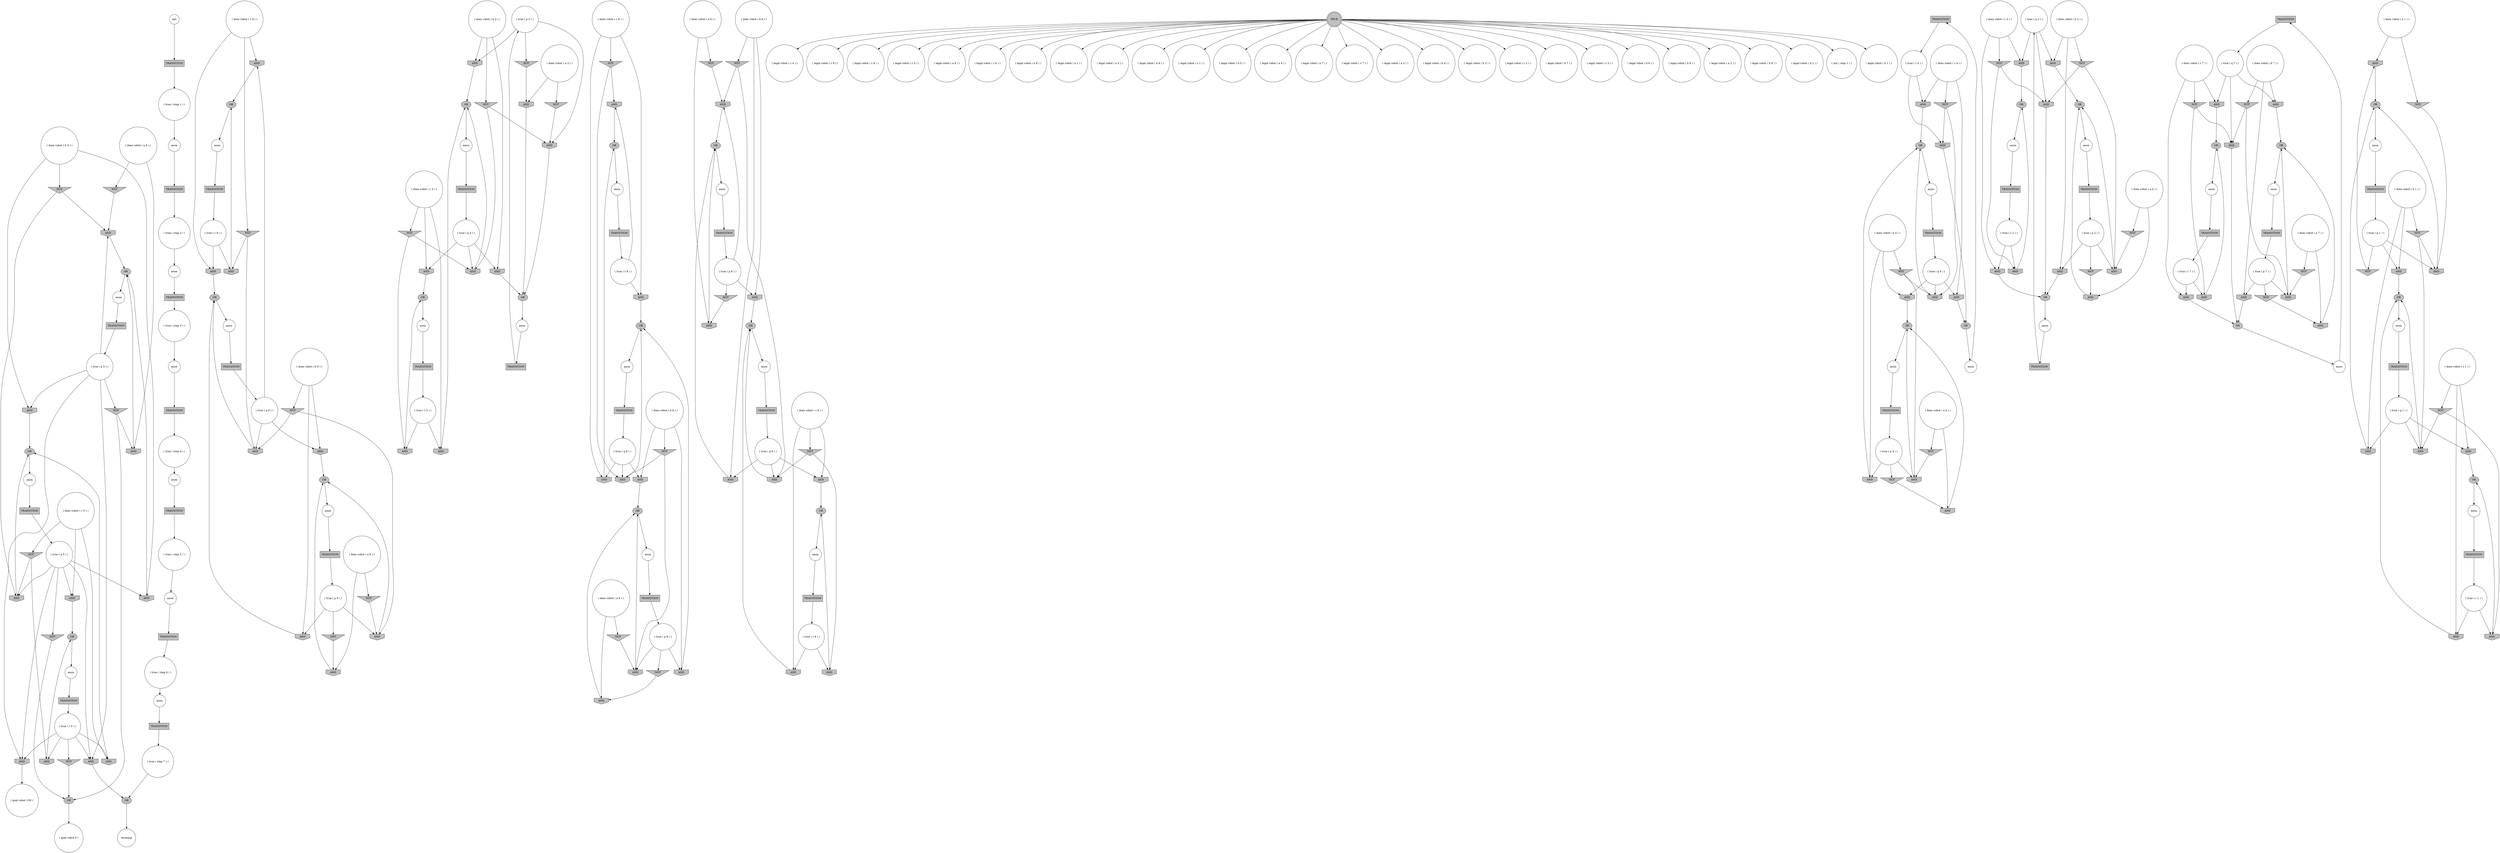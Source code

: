 digraph propNet
{
	"@2c8210fc"[shape=circle, style= filled, fillcolor=white, label="( does robot ( a 5 ) )"]; "@2c8210fc"->"@1ec3362f"; "@2c8210fc"->"@14b5d05b"; 
	"@19aa5882"[shape=circle, style= filled, fillcolor=white, label="( does robot ( c 9 ) )"]; "@19aa5882"->"@7746df77"; "@19aa5882"->"@7e98cbf7"; "@19aa5882"->"@e2942da"; 
	"@3e3a5a9c"[shape=circle, style= filled, fillcolor=white, label="( true ( p 3 ) )"]; "@3e3a5a9c"->"@62cc9d70"; "@3e3a5a9c"->"@16381a53"; "@3e3a5a9c"->"@7c514f7f"; 
	"@5dd6c336"[shape=invtriangle, style= filled, fillcolor=grey, label="NOT"]; "@5dd6c336"->"@3fd83cf4"; "@5dd6c336"->"@3eaa3e5b"; 
	"@590eb535"[shape=circle, style= filled, fillcolor=white, label="( does robot ( a 6 ) )"]; "@590eb535"->"@6ea85b4"; "@590eb535"->"@5082277"; 
	"@36e3fd79"[shape=circle, style= filled, fillcolor=white, label="( true ( r 9 ) )"]; "@36e3fd79"->"@e2942da"; "@36e3fd79"->"@5a0eddac"; 
	"@4f09dcbb"[shape=circle, style= filled, fillcolor=white, label="( legal robot ( c 4 ) )"]; 
	"@1efd9b97"[shape=circle, style= filled, fillcolor=white, label="init"]; "@1efd9b97"->"@1bf1e666"; 
	"@7bab2c3"[shape=invhouse, style= filled, fillcolor=grey, label="AND"]; "@7bab2c3"->"@67214626"; 
	"@659e733e"[shape=invhouse, style= filled, fillcolor=grey, label="AND"]; "@659e733e"->"@318c69a9"; 
	"@6ea85b4"[shape=invtriangle, style= filled, fillcolor=grey, label="NOT"]; "@6ea85b4"->"@eefeff8"; 
	"@39849daf"[shape=circle, style= filled, fillcolor=white, label="anon"]; "@39849daf"->"@56ce3b62"; 
	"@107aa187"[shape=circle, style= filled, fillcolor=white, label="( legal robot ( c 9 ) )"]; 
	"@6d1e7cc6"[shape=invtriangle, style= filled, fillcolor=grey, label="NOT"]; "@6d1e7cc6"->"@7e92997e"; "@6d1e7cc6"->"@3eaa3e5b"; 
	"@20edbca8"[shape=invtriangle, style= filled, fillcolor=grey, label="NOT"]; "@20edbca8"->"@69a18ee2"; 
	"@7d9ccb73"[shape=box, style= filled, fillcolor=grey, label="TRANSITION"]; "@7d9ccb73"->"@28f549de"; 
	"@67384a6a"[shape=circle, style= filled, fillcolor=white, label="( legal robot ( c 8 ) )"]; 
	"@87b7b11"[shape=invtriangle, style= filled, fillcolor=grey, label="NOT"]; "@87b7b11"->"@62cc9d70"; 
	"@4d7c6bf"[shape=ellipse, style= filled, fillcolor=grey, label="OR"]; "@4d7c6bf"->"@72392814"; 
	"@66869470"[shape=circle, style= filled, fillcolor=white, label="( true ( q 2 ) )"]; "@66869470"->"@3348bd9d"; "@66869470"->"@48fafd42"; "@66869470"->"@4838462a"; 
	"@6302ae84"[shape=circle, style= filled, fillcolor=white, label="( legal robot ( c 5 ) )"]; 
	"@40f12b72"[shape=box, style= filled, fillcolor=grey, label="TRANSITION"]; "@40f12b72"->"@32e62121"; 
	"@698f352"[shape=circle, style= filled, fillcolor=white, label="anon"]; "@698f352"->"@3ab6f7f5"; 
	"@43277a30"[shape=box, style= filled, fillcolor=grey, label="TRANSITION"]; "@43277a30"->"@7087e9bf"; 
	"@7e92997e"[shape=invhouse, style= filled, fillcolor=grey, label="AND"]; "@7e92997e"->"@5eea3cdf"; 
	"@40d1e07c"[shape=circle, style= filled, fillcolor=white, label="( true ( r 5 ) )"]; "@40d1e07c"->"@4f7f1d92"; "@40d1e07c"->"@54be8c3e"; "@40d1e07c"->"@4810f0a0"; "@40d1e07c"->"@7848fbc0"; "@40d1e07c"->"@1f5fa713"; 
	"@347cb44d"[shape=circle, style= filled, fillcolor=white, label="anon"]; "@347cb44d"->"@195b6aad"; 
	"@32487ae0"[shape=invtriangle, style= filled, fillcolor=grey, label="NOT"]; "@32487ae0"->"@eefeff8"; "@32487ae0"->"@4e1d2b8e"; 
	"@6177060f"[shape=invhouse, style= filled, fillcolor=grey, label="AND"]; "@6177060f"->"@5dd183b7"; 
	"@e4eb585"[shape=circle, style= filled, fillcolor=white, label="( true ( r 2 ) )"]; "@e4eb585"->"@73e492d8"; "@e4eb585"->"@65c2fee"; 
	"@1639d811"[shape=circle, style= filled, fillcolor=white, label="( does robot ( a 2 ) )"]; "@1639d811"->"@b65091f"; "@1639d811"->"@786167d"; 
	"@22489c42"[shape=circle, style= filled, fillcolor=white, label="( does robot ( a 1 ) )"]; "@22489c42"->"@76086988"; "@22489c42"->"@447bbfb8"; 
	"@73e492d8"[shape=invhouse, style= filled, fillcolor=grey, label="AND"]; "@73e492d8"->"@caa559d"; 
	"@962e703"[shape=circle, style= filled, fillcolor=white, label="( true ( q 3 ) )"]; "@962e703"->"@308a1f38"; "@962e703"->"@14b87d31"; "@962e703"->"@218c6982"; 
	"@55ad6c98"[shape=invhouse, style= filled, fillcolor=grey, label="AND"]; "@55ad6c98"->"@6cceb6dd"; 
	"@78ecf608"[shape=circle, style= filled, fillcolor=white, label="( legal robot ( a 6 ) )"]; 
	"@45b2b450"[shape=circle, style= filled, fillcolor=white, label="( legal robot ( c 6 ) )"]; 
	"@56cdd54e"[shape=invhouse, style= filled, fillcolor=grey, label="AND"]; "@56cdd54e"->"@4d7c6bf"; 
	"@7446a09b"[shape=box, style= filled, fillcolor=grey, label="TRANSITION"]; "@7446a09b"->"@1a2e34bf"; 
	"@44091520"[shape=box, style= filled, fillcolor=grey, label="TRANSITION"]; "@44091520"->"@2f8fc9ba"; 
	"@41697023"[shape=circle, style= filled, fillcolor=white, label="( legal robot ( a 9 ) )"]; 
	"@132cd8d4"[shape=box, style= filled, fillcolor=grey, label="TRANSITION"]; "@132cd8d4"->"@40d1e07c"; 
	"@72a60191"[shape=circle, style= filled, fillcolor=white, label="( legal robot ( a 1 ) )"]; 
	"@661e937f"[shape=circle, style= filled, fillcolor=white, label="anon"]; "@661e937f"->"@77bdbf9d"; 
	"@140fbbbc"[shape=circle, style= filled, fillcolor=white, label="anon"]; "@140fbbbc"->"@7d9ccb73"; 
	"@5454570a"[shape=circle, style= filled, fillcolor=white, label="( does robot ( b 8 ) )"]; "@5454570a"->"@6f184a4f"; "@5454570a"->"@288e85b5"; "@5454570a"->"@6d1e7cc6"; 
	"@1c4c94e5"[shape=invhouse, style= filled, fillcolor=grey, label="AND"]; "@1c4c94e5"->"@20b00ec2"; 
	"@6360f5bf"[shape=circle, style= filled, fillcolor=white, label="( legal robot ( a 3 ) )"]; 
	"@2d0c94a7"[shape=circle, style= filled, fillcolor=white, label="( true ( q 5 ) )"]; "@2d0c94a7"->"@4f7f1d92"; "@2d0c94a7"->"@335ad36d"; "@2d0c94a7"->"@7848fbc0"; "@2d0c94a7"->"@20edbca8"; "@2d0c94a7"->"@5d0e8647"; "@2d0c94a7"->"@2af4ca49"; 
	"@6487cd5c"[shape=circle, style= filled, fillcolor=white, label="anon"]; "@6487cd5c"->"@44091520"; 
	"@44285d14"[shape=invtriangle, style= filled, fillcolor=grey, label="NOT"]; "@44285d14"->"@62cc9d70"; "@44285d14"->"@218c6982"; 
	"@3d360c93"[shape=circle, style= filled, fillcolor=white, label="( does robot ( b 9 ) )"]; "@3d360c93"->"@2773a64a"; "@3d360c93"->"@2b347d33"; "@3d360c93"->"@6fe30af"; 
	"@d0cc53e"[shape=circle, style= filled, fillcolor=white, label="( legal robot ( a 8 ) )"]; 
	"@540e1666"[shape=invhouse, style= filled, fillcolor=grey, label="AND"]; "@540e1666"->"@6cceb6dd"; 
	"@450f8ee4"[shape=circle, style= filled, fillcolor=white, label="( legal robot ( c 1 ) )"]; 
	"@786167d"[shape=invtriangle, style= filled, fillcolor=grey, label="NOT"]; "@786167d"->"@742e6c66"; 
	"@6212f195"[shape=circle, style= filled, fillcolor=white, label="( true ( step 2 ) )"]; "@6212f195"->"@738d56e"; 
	"@6c91e321"[shape=circle, style= filled, fillcolor=white, label="( does robot ( c 8 ) )"]; "@6c91e321"->"@4e6d670a"; "@6c91e321"->"@5dd6c336"; "@6c91e321"->"@7168afdd"; 
	"@629a99eb"[shape=circle, style= filled, fillcolor=white, label="( does robot ( b 5 ) )"]; "@629a99eb"->"@335ad36d"; "@629a99eb"->"@35ad093c"; "@629a99eb"->"@13ef45e0"; 
	"@335ad36d"[shape=invhouse, style= filled, fillcolor=grey, label="AND"]; "@335ad36d"->"@163fc47c"; 
	"@5170a650"[shape=box, style= filled, fillcolor=grey, label="TRANSITION"]; "@5170a650"->"@6212f195"; 
	"@4e6d670a"[shape=invhouse, style= filled, fillcolor=grey, label="AND"]; "@4e6d670a"->"@448d5a91"; 
	"@48da5bc0"[shape=box, style= filled, fillcolor=grey, label="TRANSITION"]; "@48da5bc0"->"@c07bacb"; 
	"@59d6e3d2"[shape=circle, style= filled, fillcolor=white, label="( legal robot ( b 5 ) )"]; 
	"@58dcdffc"[shape=ellipse, style= filled, fillcolor=grey, label="OR"]; "@58dcdffc"->"@cf546f8"; 
	"@6fe30af"[shape=invhouse, style= filled, fillcolor=grey, label="AND"]; "@6fe30af"->"@5dd183b7"; 
	"@c4ce427"[shape=invtriangle, style= filled, fillcolor=grey, label="NOT"]; "@c4ce427"->"@35fb2ef9"; "@c4ce427"->"@c16c2c0"; 
	"@7c514f7f"[shape=invhouse, style= filled, fillcolor=grey, label="AND"]; "@7c514f7f"->"@7fe5c339"; 
	"@5dd183b7"[shape=ellipse, style= filled, fillcolor=grey, label="OR"]; "@5dd183b7"->"@661e937f"; 
	"@72392814"[shape=circle, style= filled, fillcolor=white, label="anon"]; "@72392814"->"@314585"; 
	"@314585"[shape=box, style= filled, fillcolor=grey, label="TRANSITION"]; "@314585"->"@1e590510"; 
	"@7f162a9c"[shape=invtriangle, style= filled, fillcolor=grey, label="NOT"]; "@7f162a9c"->"@847a8f3"; 
	"@447bbfb8"[shape=invtriangle, style= filled, fillcolor=grey, label="NOT"]; "@447bbfb8"->"@1867ec28"; 
	"@65c2fee"[shape=invhouse, style= filled, fillcolor=grey, label="AND"]; "@65c2fee"->"@48007a17"; 
	"@706ee404"[shape=invhouse, style= filled, fillcolor=grey, label="AND"]; "@706ee404"->"@238e8fe0"; 
	"@21ce9f9d"[shape=invhouse, style= filled, fillcolor=grey, label="AND"]; "@21ce9f9d"->"@6165ab39"; 
	"@3ab6f7f5"[shape=box, style= filled, fillcolor=grey, label="TRANSITION"]; "@3ab6f7f5"->"@6cb49b19"; 
	"@f3f348b"[shape=invtriangle, style= filled, fillcolor=grey, label="NOT"]; "@f3f348b"->"@7e92997e"; 
	"@e31bcc8"[shape=circle, style= filled, fillcolor=white, label="( legal robot ( a 4 ) )"]; 
	"@40944dbd"[shape=circle, style= filled, fillcolor=white, label="anon"]; "@40944dbd"->"@58f41393"; 
	"@55b7bf86"[shape=invhouse, style= filled, fillcolor=grey, label="AND"]; "@55b7bf86"->"@6165ab39"; 
	"@48007a17"[shape=ellipse, style= filled, fillcolor=grey, label="OR"]; "@48007a17"->"@174fa0ef"; 
	"@5c48cd13"[shape=invhouse, style= filled, fillcolor=grey, label="AND"]; "@5c48cd13"->"@453f0a8"; 
	"@77bdbf9d"[shape=box, style= filled, fillcolor=grey, label="TRANSITION"]; "@77bdbf9d"->"@4d2ef4c6"; 
	"@487bd46a"[shape=ellipse, style= filled, fillcolor=grey, label="OR"]; "@487bd46a"->"@39b6a053"; 
	"@1f5fa713"[shape=invhouse, style= filled, fillcolor=grey, label="AND"]; "@1f5fa713"->"@64ad97f5"; 
	"@29f2588"[shape=invhouse, style= filled, fillcolor=grey, label="AND"]; "@29f2588"->"@77f6d2e3"; 
	"@4510dc2"[shape=circle, style= filled, fillcolor=white, label="( true ( r 1 ) )"]; "@4510dc2"->"@3241b635"; "@4510dc2"->"@21ce9f9d"; 
	"@218c6982"[shape=invhouse, style= filled, fillcolor=grey, label="AND"]; "@218c6982"->"@7fe5c339"; 
	"@54c707c1"[shape=box, style= filled, fillcolor=grey, label="TRANSITION"]; "@54c707c1"->"@1ae3e881"; 
	"@24ec42e0"[shape=circle, style= filled, fillcolor=white, label="( true ( p 8 ) )"]; "@24ec42e0"->"@6d7ffbf"; "@24ec42e0"->"@288e85b5"; "@24ec42e0"->"@7e92997e"; 
	"@4d2ef4c6"[shape=circle, style= filled, fillcolor=white, label="( true ( q 9 ) )"]; "@4d2ef4c6"->"@7746df77"; "@4d2ef4c6"->"@6177060f"; "@4d2ef4c6"->"@2b347d33"; 
	"@70b11164"[shape=circle, style= filled, fillcolor=white, label="( legal robot ( a 7 ) )"]; 
	"@76086988"[shape=invhouse, style= filled, fillcolor=grey, label="AND"]; "@76086988"->"@4b33f6dd"; 
	"@847a8f3"[shape=invhouse, style= filled, fillcolor=grey, label="AND"]; "@847a8f3"->"@4d7c6bf"; 
	"@4810f0a0"[shape=invtriangle, style= filled, fillcolor=grey, label="NOT"]; "@4810f0a0"->"@69a18ee2"; 
	"@195b6aad"[shape=box, style= filled, fillcolor=grey, label="TRANSITION"]; "@195b6aad"->"@73395dab"; 
	"@209daa17"[shape=circle, style= filled, fillcolor=white, label="( legal robot ( c 7 ) )"]; 
	"@5e20dcb7"[shape=invtriangle, style= filled, fillcolor=grey, label="NOT"]; "@5e20dcb7"->"@37c3432a"; "@5e20dcb7"->"@c16c2c0"; 
	"@444ef630"[shape=circle, style= filled, fillcolor=white, label="anon"]; "@444ef630"->"@4a6f19d5"; 
	"@6d7ffbf"[shape=invtriangle, style= filled, fillcolor=grey, label="NOT"]; "@6d7ffbf"->"@4ed7581b"; 
	"@65f4cdd2"[shape=invtriangle, style= filled, fillcolor=grey, label="NOT"]; "@65f4cdd2"->"@54be8c3e"; "@65f4cdd2"->"@2af4ca49"; 
	"@10731f3f"[shape=invtriangle, style= filled, fillcolor=grey, label="NOT"]; "@10731f3f"->"@76086988"; 
	"@5dd41318"[shape=circle, style= filled, fillcolor=white, label="( legal robot ( a 5 ) )"]; 
	"@18a4edc4"[shape=circle, style= filled, fillcolor=white, label="( does robot ( a 4 ) )"]; "@18a4edc4"->"@847a8f3"; "@18a4edc4"->"@47098a"; 
	"@654f5021"[shape=box, style= filled, fillcolor=grey, label="TRANSITION"]; "@654f5021"->"@e4eb585"; 
	"@5a388c74"[shape=invhouse, style= filled, fillcolor=grey, label="AND"]; "@5a388c74"->"@20b00ec2"; 
	"@41d47f59"[shape=circle, style= filled, fillcolor=white, label="( does robot ( c 5 ) )"]; "@41d47f59"->"@65f4cdd2"; "@41d47f59"->"@1f5fa713"; "@41d47f59"->"@5d0e8647"; 
	"@74d8c3ee"[shape=box, style= filled, fillcolor=grey, label="TRANSITION"]; "@74d8c3ee"->"@4510dc2"; 
	"@64428527"[shape=circle, style= filled, fillcolor=white, label="anon"]; "@64428527"->"@304a0ac5"; 
	"@1e590510"[shape=circle, style= filled, fillcolor=white, label="( true ( p 4 ) )"]; "@1e590510"->"@7f162a9c"; "@1e590510"->"@37c3432a"; "@1e590510"->"@29f2588"; 
	"@32e62121"[shape=circle, style= filled, fillcolor=white, label="( true ( q 7 ) )"]; "@32e62121"->"@49e4585"; "@32e62121"->"@706ee404"; "@32e62121"->"@1a6cffbb"; 
	"@6adff0ea"[shape=invhouse, style= filled, fillcolor=grey, label="AND"]; "@6adff0ea"->"@453f0a8"; 
	"@1bd97d0d"[shape=circle, style= filled, fillcolor=white, label="( does robot ( a 8 ) )"]; "@1bd97d0d"->"@4ed7581b"; "@1bd97d0d"->"@f3f348b"; 
	"@71fc3828"[shape=invtriangle, style= filled, fillcolor=grey, label="NOT"]; "@71fc3828"->"@65cb048e"; 
	"@3b500efd"[shape=invtriangle, style= filled, fillcolor=grey, label="NOT"]; "@3b500efd"->"@5082277"; 
	"@4838462a"[shape=invhouse, style= filled, fillcolor=grey, label="AND"]; "@4838462a"->"@48007a17"; 
	"@6dabcd9b"[shape=circle, style= filled, fillcolor=white, label="( goal robot 0 )"]; 
	"@155b6116"[shape=invhouse, style= filled, fillcolor=grey, label="AND"]; "@155b6116"->"@14ee3dee"; 
	"@4b7d03c5"[shape=circle, style= filled, fillcolor=white, label="( true ( step 3 ) )"]; "@4b7d03c5"->"@144f3ba2"; 
	"@6080669d"[shape=circle, style= filled, fillcolor=white, label="anon"]; "@6080669d"->"@132cd8d4"; 
	"@29eb0cd0"[shape=invhouse, style= filled, fillcolor=grey, label="AND"]; "@29eb0cd0"->"@6165ab39"; 
	"@388aaff4"[shape=invtriangle, style= filled, fillcolor=grey, label="NOT"]; "@388aaff4"->"@1925d92c"; 
	"@3cbe7667"[shape=circle, style= filled, fillcolor=white, label="( does robot ( c 2 ) )"]; "@3cbe7667"->"@7c4f8358"; "@3cbe7667"->"@48fafd42"; "@3cbe7667"->"@65c2fee"; 
	"@1925d92c"[shape=invhouse, style= filled, fillcolor=grey, label="AND"]; "@1925d92c"->"@487bd46a"; 
	"@7168afdd"[shape=invhouse, style= filled, fillcolor=grey, label="AND"]; "@7168afdd"->"@560508be"; 
	"@70bb6255"[shape=box, style= filled, fillcolor=grey, label="TRANSITION"]; "@70bb6255"->"@3e3a5a9c"; 
	"@14b5d05b"[shape=invhouse, style= filled, fillcolor=grey, label="AND"]; "@14b5d05b"->"@163fc47c"; 
	"@2f8fc9ba"[shape=circle, style= filled, fillcolor=white, label="( true ( r 7 ) )"]; "@2f8fc9ba"->"@5c48cd13"; "@2f8fc9ba"->"@3341b736"; 
	"@7c4f8358"[shape=invtriangle, style= filled, fillcolor=grey, label="NOT"]; "@7c4f8358"->"@73e492d8"; "@7c4f8358"->"@4838462a"; 
	"@4aa193fe"[shape=circle, style= filled, fillcolor=white, label="anon"]; "@4aa193fe"->"@70bb6255"; 
	"@4d092447"[shape=box, style= filled, fillcolor=grey, label="TRANSITION"]; "@4d092447"->"@2206179e"; 
	"@7c40627c"[shape=circle, style= filled, fillcolor=white, label="( legal robot ( b 4 ) )"]; 
	"@cf546f8"[shape=circle, style= filled, fillcolor=white, label="anon"]; "@cf546f8"->"@74d8c3ee"; 
	"@2206179e"[shape=circle, style= filled, fillcolor=white, label="( true ( step 4 ) )"]; "@2206179e"->"@444ef630"; 
	"@256f8834"[shape=circle, style= filled, fillcolor=white, label="( does robot ( b 7 ) )"]; "@256f8834"->"@6adff0ea"; "@256f8834"->"@3d57211f"; "@256f8834"->"@1a6cffbb"; 
	"@14b87d31"[shape=invhouse, style= filled, fillcolor=grey, label="AND"]; "@14b87d31"->"@67673a2"; 
	"@6964130"[shape=circle, style= filled, fillcolor=white, label="( true ( q 1 ) )"]; "@6964130"->"@29eb0cd0"; "@6964130"->"@622f996f"; "@6964130"->"@c58f769"; 
	"@5d0e8647"[shape=invhouse, style= filled, fillcolor=grey, label="AND"]; "@5d0e8647"->"@fbb8694"; 
	"@77479ef9"[shape=circle, style= filled, fillcolor=white, label="anon"]; "@77479ef9"->"@1e34f445"; 
	"@2a47b35d"[shape=box, style= filled, fillcolor=grey, label="TRANSITION"]; "@2a47b35d"->"@465da37c"; 
	"@fbb8694"[shape=ellipse, style= filled, fillcolor=grey, label="OR"]; "@fbb8694"->"@6080669d"; 
	"@49e4585"[shape=invhouse, style= filled, fillcolor=grey, label="AND"]; "@49e4585"->"@453f0a8"; 
	"@66c54654"[shape=invtriangle, style= filled, fillcolor=grey, label="NOT"]; "@66c54654"->"@155b6116"; "@66c54654"->"@218c6982"; 
	"@2a4bd173"[shape=circle, style= filled, fillcolor=white, label="( true ( q 4 ) )"]; "@2a4bd173"->"@56cdd54e"; "@2a4bd173"->"@c16c2c0"; "@2a4bd173"->"@1a21b97e"; 
	"@4ab4faeb"[shape=circle, style= filled, fillcolor=white, label="( true ( step 7 ) )"]; "@4ab4faeb"->"@5dedb45"; 
	"@7fefa490"[shape=invtriangle, style= filled, fillcolor=grey, label="NOT"]; "@7fefa490"->"@4e1d2b8e"; "@7fefa490"->"@5a388c74"; 
	"@127f2261"[shape=circle, style= filled, fillcolor=white, label="( true ( p 1 ) )"]; "@127f2261"->"@1867ec28"; "@127f2261"->"@10731f3f"; "@127f2261"->"@55b7bf86"; 
	"@2aaf914c"[shape=circle, style= filled, fillcolor=white, label="( true ( step 1 ) )"]; "@2aaf914c"->"@2f6a23cf"; 
	"@7860e390"[shape=invtriangle, style= filled, fillcolor=grey, label="NOT"]; "@7860e390"->"@29eb0cd0"; "@7860e390"->"@1867ec28"; 
	"@67214626"[shape=ellipse, style= filled, fillcolor=grey, label="OR"]; "@67214626"->"@39849daf"; 
	"@144f3ba2"[shape=circle, style= filled, fillcolor=white, label="anon"]; "@144f3ba2"->"@4d092447"; 
	"@238e8fe0"[shape=ellipse, style= filled, fillcolor=grey, label="OR"]; "@238e8fe0"->"@6487cd5c"; 
	"@77f6d2e3"[shape=ellipse, style= filled, fillcolor=grey, label="OR"]; "@77f6d2e3"->"@6d8f729c"; 
	"@742e6c66"[shape=invhouse, style= filled, fillcolor=grey, label="AND"]; "@742e6c66"->"@2eb80f1c"; 
	"@622f996f"[shape=invhouse, style= filled, fillcolor=grey, label="AND"]; "@622f996f"->"@58dcdffc"; 
	"@2206270b"[shape=circle, style= filled, fillcolor=white, label="anon"]; "@2206270b"->"@2a47b35d"; 
	"@77c30993"[shape=circle, style= filled, fillcolor=white, label="anon"]; "@77c30993"->"@40b890dc"; 
	"@3341b736"[shape=invhouse, style= filled, fillcolor=grey, label="AND"]; "@3341b736"->"@238e8fe0"; 
	"@35ad093c"[shape=invhouse, style= filled, fillcolor=grey, label="AND"]; "@35ad093c"->"@64ad97f5"; 
	"@5a01f91"[shape=circle, style= filled, fillcolor=white, label="( does robot ( a 9 ) )"]; "@5a01f91"->"@659e733e"; "@5a01f91"->"@71fc3828"; 
	"@2af4ca49"[shape=invhouse, style= filled, fillcolor=grey, label="AND"]; "@2af4ca49"->"@64ad97f5"; 
	"@6d8f729c"[shape=circle, style= filled, fillcolor=white, label="anon"]; "@6d8f729c"->"@4950b45a"; 
	"@45570f5c"[shape=box, style= filled, fillcolor=grey, label="TRANSITION"]; "@45570f5c"->"@2d0c94a7"; 
	"@c07bacb"[shape=circle, style= filled, fillcolor=white, label="( true ( p 2 ) )"]; "@c07bacb"->"@1eb7d25"; "@c07bacb"->"@396ab2e8"; "@c07bacb"->"@742e6c66"; 
	"@22cb1edc"[shape=box, style= filled, fillcolor=grey, label="TRANSITION"]; "@22cb1edc"->"@36e3fd79"; 
	"@6701fa9e"[shape=circle, style= filled, fillcolor=white, label="( legal robot ( b 3 ) )"]; 
	"@3fd83cf4"[shape=invhouse, style= filled, fillcolor=grey, label="AND"]; "@3fd83cf4"->"@560508be"; 
	"@20fc40ae"[shape=circle, style= filled, fillcolor=white, label="( does robot ( c 1 ) )"]; "@20fc40ae"->"@622f996f"; "@20fc40ae"->"@10fa706d"; "@20fc40ae"->"@21ce9f9d"; 
	"@3d57211f"[shape=invtriangle, style= filled, fillcolor=grey, label="NOT"]; "@3d57211f"->"@49e4585"; "@3d57211f"->"@40e1f305"; 
	"@457414c8"[shape=circle, style= filled, fillcolor=white, label="anon"]; "@457414c8"->"@2690ed81"; 
	"@5d169fb2"[shape=circle, style= filled, fillcolor=white, label="( true ( q 6 ) )"]; "@5d169fb2"->"@7bab2c3"; "@5d169fb2"->"@1c4c94e5"; "@5d169fb2"->"@4e1d2b8e"; 
	"@6e3e28"[shape=circle, style= filled, fillcolor=white, label="( legal robot ( c 2 ) )"]; 
	"@54be8c3e"[shape=invhouse, style= filled, fillcolor=grey, label="AND"]; "@54be8c3e"->"@fbb8694"; 
	"@caa559d"[shape=ellipse, style= filled, fillcolor=grey, label="OR"]; "@caa559d"->"@2dabcea"; 
	"@288e85b5"[shape=invhouse, style= filled, fillcolor=grey, label="AND"]; "@288e85b5"->"@448d5a91"; 
	"@3f7aa2a8"[shape=circle, style= filled, fillcolor=white, label="( does robot ( c 4 ) )"]; "@3f7aa2a8"->"@7c0cbf92"; "@3f7aa2a8"->"@1a21b97e"; "@3f7aa2a8"->"@c4ce427"; 
	"@65cb048e"[shape=invhouse, style= filled, fillcolor=grey, label="AND"]; "@65cb048e"->"@318c69a9"; 
	"@3241b635"[shape=invhouse, style= filled, fillcolor=grey, label="AND"]; "@3241b635"->"@58dcdffc"; 
	"@47098a"[shape=invtriangle, style= filled, fillcolor=grey, label="NOT"]; "@47098a"->"@37c3432a"; 
	"@68e0ada6"[shape=circle, style= filled, fillcolor=white, label="( true ( p 6 ) )"]; "@68e0ada6"->"@eefeff8"; "@68e0ada6"->"@3b500efd"; "@68e0ada6"->"@540e1666"; 
	"@3d484a8a"[shape=invhouse, style= filled, fillcolor=grey, label="AND"]; "@3d484a8a"->"@67673a2"; 
	"@448d5a91"[shape=ellipse, style= filled, fillcolor=grey, label="OR"]; "@448d5a91"->"@1c3508c0"; 
	"@5eea3cdf"[shape=ellipse, style= filled, fillcolor=grey, label="OR"]; "@5eea3cdf"->"@64428527"; 
	"@2b071e12"[shape=circle, style= filled, fillcolor=white, label="( legal robot ( b 7 ) )"]; 
	"@7fe5c339"[shape=ellipse, style= filled, fillcolor=grey, label="OR"]; "@7fe5c339"->"@457414c8"; 
	"@40d38976"[shape=circle, style= filled, fillcolor=white, label="anon"]; "@40d38976"->"@45570f5c"; 
	"@604745cf"[shape=circle, style= filled, fillcolor=white, label="( legal robot ( c 3 ) )"]; 
	"@4a6f19d5"[shape=box, style= filled, fillcolor=grey, label="TRANSITION"]; "@4a6f19d5"->"@37fcd402"; 
	"@dd0feea"[shape=ellipse, style= filled, fillcolor=grey, label="OR"]; "@dd0feea"->"@140fbbbc"; 
	"@2f6a23cf"[shape=circle, style= filled, fillcolor=white, label="anon"]; "@2f6a23cf"->"@5170a650"; 
	"@73395dab"[shape=circle, style= filled, fillcolor=white, label="( true ( p 5 ) )"]; "@73395dab"->"@4f7f1d92"; "@73395dab"->"@221a5770"; "@73395dab"->"@5a9b774e"; "@73395dab"->"@7848fbc0"; "@73395dab"->"@35ad093c"; 
	"@221a5770"[shape=invhouse, style= filled, fillcolor=grey, label="AND"]; "@221a5770"->"@163fc47c"; 
	"@5a9b774e"[shape=invtriangle, style= filled, fillcolor=grey, label="NOT"]; "@5a9b774e"->"@69a18ee2"; "@5a9b774e"->"@14b5d05b"; 
	"@6a0d9205"[shape=circle, style= filled, fillcolor=white, label="terminal"]; 
	"@2dabcea"[shape=circle, style= filled, fillcolor=white, label="anon"]; "@2dabcea"->"@654f5021"; 
	"@39b6a053"[shape=circle, style= filled, fillcolor=white, label="anon"]; "@39b6a053"->"@425113f0"; 
	"@c16c2c0"[shape=invhouse, style= filled, fillcolor=grey, label="AND"]; "@c16c2c0"->"@77f6d2e3"; 
	"@1a21b97e"[shape=invhouse, style= filled, fillcolor=grey, label="AND"]; "@1a21b97e"->"@dd0feea"; 
	"@6cb49b19"[shape=circle, style= filled, fillcolor=white, label="( true ( r 6 ) )"]; "@6cb49b19"->"@55ad6c98"; "@6cb49b19"->"@5a388c74"; 
	"@69a18ee2"[shape=ellipse, style= filled, fillcolor=grey, label="OR"]; "@69a18ee2"->"@6dabcd9b"; 
	"@1c3508c0"[shape=circle, style= filled, fillcolor=white, label="anon"]; "@1c3508c0"->"@54c707c1"; 
	"@c58f769"[shape=invhouse, style= filled, fillcolor=grey, label="AND"]; "@c58f769"->"@4b33f6dd"; 
	"@35f6ef01"[shape=circle, style= filled, fillcolor=white, label="( does robot ( c 3 ) )"]; "@35f6ef01"->"@308a1f38"; "@35f6ef01"->"@66c54654"; "@35f6ef01"->"@469e0c2d"; 
	"@2523defe"[shape=circle, style= filled, fillcolor=white, label="anon"]; "@2523defe"->"@152e7cb6"; 
	"@56ce3b62"[shape=box, style= filled, fillcolor=grey, label="TRANSITION"]; "@56ce3b62"->"@68e0ada6"; 
	"@64ad97f5"[shape=ellipse, style= filled, fillcolor=grey, label="OR"]; "@64ad97f5"->"@40d38976"; 
	"@7087e9bf"[shape=circle, style= filled, fillcolor=white, label="( true ( r 8 ) )"]; "@7087e9bf"->"@4e6d670a"; "@7087e9bf"->"@3fd83cf4"; 
	"@5082277"[shape=invhouse, style= filled, fillcolor=grey, label="AND"]; "@5082277"->"@67214626"; 
	"@3fc66ec7"[shape=doublecircle, style= filled, fillcolor=grey, label="TRUE"]; "@3fc66ec7"->"@78ecf608"; "@3fc66ec7"->"@45b2b450"; "@3fc66ec7"->"@2b071e12"; "@3fc66ec7"->"@442982d8"; "@3fc66ec7"->"@4f09dcbb"; "@3fc66ec7"->"@604745cf"; "@3fc66ec7"->"@14d55de"; "@3fc66ec7"->"@41697023"; "@3fc66ec7"->"@72a60191"; "@3fc66ec7"->"@71412b61"; "@3fc66ec7"->"@70b11164"; "@3fc66ec7"->"@6360f5bf"; "@3fc66ec7"->"@107aa187"; "@3fc66ec7"->"@d0cc53e"; "@3fc66ec7"->"@6d87275d"; "@3fc66ec7"->"@67384a6a"; "@3fc66ec7"->"@209daa17"; "@3fc66ec7"->"@450f8ee4"; "@3fc66ec7"->"@32eccfe7"; "@3fc66ec7"->"@59d6e3d2"; "@3fc66ec7"->"@7c40627c"; "@3fc66ec7"->"@6302ae84"; "@3fc66ec7"->"@6701fa9e"; "@3fc66ec7"->"@5dd41318"; "@3fc66ec7"->"@6e3e28"; "@3fc66ec7"->"@e31bcc8"; "@3fc66ec7"->"@7c92eb86"; "@3fc66ec7"->"@594560cf"; 
	"@37fcd402"[shape=circle, style= filled, fillcolor=white, label="( true ( step 5 ) )"]; "@37fcd402"->"@2206270b"; 
	"@465da37c"[shape=circle, style= filled, fillcolor=white, label="( true ( step 6 ) )"]; "@465da37c"->"@77c30993"; 
	"@35e80f3a"[shape=circle, style= filled, fillcolor=white, label="anon"]; "@35e80f3a"->"@48da5bc0"; 
	"@1eb7d25"[shape=invtriangle, style= filled, fillcolor=grey, label="NOT"]; "@1eb7d25"->"@b65091f"; 
	"@40e1f305"[shape=invhouse, style= filled, fillcolor=grey, label="AND"]; "@40e1f305"->"@487bd46a"; 
	"@b65091f"[shape=invhouse, style= filled, fillcolor=grey, label="AND"]; "@b65091f"->"@2eb80f1c"; 
	"@13ef45e0"[shape=invtriangle, style= filled, fillcolor=grey, label="NOT"]; "@13ef45e0"->"@221a5770"; "@13ef45e0"->"@2af4ca49"; 
	"@7c92eb86"[shape=circle, style= filled, fillcolor=white, label="( init ( step 1 ) )"]; 
	"@469e0c2d"[shape=invhouse, style= filled, fillcolor=grey, label="AND"]; "@469e0c2d"->"@7fe5c339"; 
	"@20773d03"[shape=box, style= filled, fillcolor=grey, label="TRANSITION"]; "@20773d03"->"@4b7d03c5"; 
	"@7e98cbf7"[shape=invtriangle, style= filled, fillcolor=grey, label="NOT"]; "@7e98cbf7"->"@6177060f"; "@7e98cbf7"->"@5a0eddac"; 
	"@7d7082d8"[shape=invtriangle, style= filled, fillcolor=grey, label="NOT"]; "@7d7082d8"->"@659e733e"; 
	"@14ee3dee"[shape=ellipse, style= filled, fillcolor=grey, label="OR"]; "@14ee3dee"->"@2523defe"; 
	"@62cc9d70"[shape=invhouse, style= filled, fillcolor=grey, label="AND"]; "@62cc9d70"->"@67673a2"; 
	"@347b21ea"[shape=circle, style= filled, fillcolor=white, label="( does robot ( c 6 ) )"]; "@347b21ea"->"@55ad6c98"; "@347b21ea"->"@1c4c94e5"; "@347b21ea"->"@7fefa490"; 
	"@2690ed81"[shape=box, style= filled, fillcolor=grey, label="TRANSITION"]; "@2690ed81"->"@962e703"; 
	"@14d55de"[shape=circle, style= filled, fillcolor=white, label="( legal robot ( b 9 ) )"]; 
	"@560508be"[shape=ellipse, style= filled, fillcolor=grey, label="OR"]; "@560508be"->"@64811e10"; 
	"@425113f0"[shape=box, style= filled, fillcolor=grey, label="TRANSITION"]; "@425113f0"->"@1441c977"; 
	"@203c9616"[shape=circle, style= filled, fillcolor=white, label="( goal robot 100 )"]; 
	"@71412b61"[shape=circle, style= filled, fillcolor=white, label="( legal robot ( a 2 ) )"]; 
	"@2773a64a"[shape=invtriangle, style= filled, fillcolor=grey, label="NOT"]; "@2773a64a"->"@6177060f"; "@2773a64a"->"@65cb048e"; 
	"@2b347d33"[shape=invhouse, style= filled, fillcolor=grey, label="AND"]; "@2b347d33"->"@318c69a9"; 
	"@6f184a4f"[shape=invhouse, style= filled, fillcolor=grey, label="AND"]; "@6f184a4f"->"@5eea3cdf"; 
	"@3348bd9d"[shape=invhouse, style= filled, fillcolor=grey, label="AND"]; "@3348bd9d"->"@2eb80f1c"; 
	"@5515c974"[shape=circle, style= filled, fillcolor=white, label="( does robot ( a 3 ) )"]; "@5515c974"->"@87b7b11"; "@5515c974"->"@3d484a8a"; 
	"@40b890dc"[shape=box, style= filled, fillcolor=grey, label="TRANSITION"]; "@40b890dc"->"@4ab4faeb"; 
	"@5dedb45"[shape=ellipse, style= filled, fillcolor=grey, label="OR"]; "@5dedb45"->"@6a0d9205"; 
	"@6d87275d"[shape=circle, style= filled, fillcolor=white, label="( legal robot ( b 8 ) )"]; 
	"@56b18494"[shape=box, style= filled, fillcolor=grey, label="TRANSITION"]; "@56b18494"->"@66869470"; 
	"@174fa0ef"[shape=circle, style= filled, fillcolor=white, label="anon"]; "@174fa0ef"->"@56b18494"; 
	"@5a0eddac"[shape=invhouse, style= filled, fillcolor=grey, label="AND"]; "@5a0eddac"->"@3b064a6d"; 
	"@4f7f1d92"[shape=invhouse, style= filled, fillcolor=grey, label="AND"]; "@4f7f1d92"->"@5dedb45"; 
	"@22dca7d0"[shape=circle, style= filled, fillcolor=white, label="anon"]; "@22dca7d0"->"@40f12b72"; 
	"@70cf68af"[shape=invtriangle, style= filled, fillcolor=grey, label="NOT"]; "@70cf68af"->"@40e1f305"; 
	"@575c13ef"[shape=circle, style= filled, fillcolor=white, label="( does robot ( b 4 ) )"]; "@575c13ef"->"@56cdd54e"; "@575c13ef"->"@5e20dcb7"; "@575c13ef"->"@29f2588"; 
	"@1e34f445"[shape=box, style= filled, fillcolor=grey, label="TRANSITION"]; "@1e34f445"->"@5d169fb2"; 
	"@1a005861"[shape=circle, style= filled, fillcolor=white, label="anon"]; "@1a005861"->"@22cb1edc"; 
	"@304a0ac5"[shape=box, style= filled, fillcolor=grey, label="TRANSITION"]; "@304a0ac5"->"@24ec42e0"; 
	"@152e7cb6"[shape=box, style= filled, fillcolor=grey, label="TRANSITION"]; "@152e7cb6"->"@32318293"; 
	"@1a2e34bf"[shape=circle, style= filled, fillcolor=white, label="( true ( p 9 ) )"]; "@1a2e34bf"->"@7d7082d8"; "@1a2e34bf"->"@65cb048e"; "@1a2e34bf"->"@6fe30af"; 
	"@233f99af"[shape=circle, style= filled, fillcolor=white, label="( does robot ( c 7 ) )"]; "@233f99af"->"@5c48cd13"; "@233f99af"->"@706ee404"; "@233f99af"->"@2482c23d"; 
	"@318c69a9"[shape=ellipse, style= filled, fillcolor=grey, label="OR"]; "@318c69a9"->"@796cefa8"; 
	"@6165ab39"[shape=ellipse, style= filled, fillcolor=grey, label="OR"]; "@6165ab39"->"@59cc5d23"; 
	"@738d56e"[shape=circle, style= filled, fillcolor=white, label="anon"]; "@738d56e"->"@20773d03"; 
	"@59cc5d23"[shape=circle, style= filled, fillcolor=white, label="anon"]; "@59cc5d23"->"@3a15da7d"; 
	"@7848fbc0"[shape=invhouse, style= filled, fillcolor=grey, label="AND"]; "@7848fbc0"->"@203c9616"; 
	"@20b00ec2"[shape=ellipse, style= filled, fillcolor=grey, label="OR"]; "@20b00ec2"->"@698f352"; 
	"@1867ec28"[shape=invhouse, style= filled, fillcolor=grey, label="AND"]; "@1867ec28"->"@4b33f6dd"; 
	"@163fc47c"[shape=ellipse, style= filled, fillcolor=grey, label="OR"]; "@163fc47c"->"@347cb44d"; 
	"@67673a2"[shape=ellipse, style= filled, fillcolor=grey, label="OR"]; "@67673a2"->"@4aa193fe"; 
	"@6d854b38"[shape=circle, style= filled, fillcolor=white, label="( does robot ( b 2 ) )"]; "@6d854b38"->"@3348bd9d"; "@6d854b38"->"@396ab2e8"; "@6d854b38"->"@4a0d81b4"; 
	"@3d4e49a"[shape=circle, style= filled, fillcolor=white, label="( does robot ( a 7 ) )"]; "@3d4e49a"->"@70cf68af"; "@3d4e49a"->"@1925d92c"; 
	"@4b33f6dd"[shape=ellipse, style= filled, fillcolor=grey, label="OR"]; "@4b33f6dd"->"@40944dbd"; 
	"@32318293"[shape=circle, style= filled, fillcolor=white, label="( true ( r 3 ) )"]; "@32318293"->"@155b6116"; "@32318293"->"@469e0c2d"; 
	"@c303a60"[shape=circle, style= filled, fillcolor=white, label="( does robot ( b 6 ) )"]; "@c303a60"->"@7bab2c3"; "@c303a60"->"@540e1666"; "@c303a60"->"@32487ae0"; 
	"@442982d8"[shape=circle, style= filled, fillcolor=white, label="( legal robot ( b 6 ) )"]; 
	"@4e1d2b8e"[shape=invhouse, style= filled, fillcolor=grey, label="AND"]; "@4e1d2b8e"->"@6cceb6dd"; 
	"@16381a53"[shape=invtriangle, style= filled, fillcolor=grey, label="NOT"]; "@16381a53"->"@3d484a8a"; 
	"@2482c23d"[shape=invtriangle, style= filled, fillcolor=grey, label="NOT"]; "@2482c23d"->"@49e4585"; "@2482c23d"->"@3341b736"; 
	"@6cceb6dd"[shape=ellipse, style= filled, fillcolor=grey, label="OR"]; "@6cceb6dd"->"@77479ef9"; 
	"@3eaa3e5b"[shape=invhouse, style= filled, fillcolor=grey, label="AND"]; "@3eaa3e5b"->"@448d5a91"; 
	"@28f549de"[shape=circle, style= filled, fillcolor=white, label="( true ( r 4 ) )"]; "@28f549de"->"@35fb2ef9"; "@28f549de"->"@7c0cbf92"; 
	"@566e9e64"[shape=circle, style= filled, fillcolor=white, label="( does robot ( b 1 ) )"]; "@566e9e64"->"@c58f769"; "@566e9e64"->"@7860e390"; "@566e9e64"->"@55b7bf86"; 
	"@35fb2ef9"[shape=invhouse, style= filled, fillcolor=grey, label="AND"]; "@35fb2ef9"->"@dd0feea"; 
	"@3b064a6d"[shape=ellipse, style= filled, fillcolor=grey, label="OR"]; "@3b064a6d"->"@1a005861"; 
	"@4950b45a"[shape=box, style= filled, fillcolor=grey, label="TRANSITION"]; "@4950b45a"->"@2a4bd173"; 
	"@10fa706d"[shape=invtriangle, style= filled, fillcolor=grey, label="NOT"]; "@10fa706d"->"@29eb0cd0"; "@10fa706d"->"@3241b635"; 
	"@4a0d81b4"[shape=invtriangle, style= filled, fillcolor=grey, label="NOT"]; "@4a0d81b4"->"@742e6c66"; "@4a0d81b4"->"@4838462a"; 
	"@37c3432a"[shape=invhouse, style= filled, fillcolor=grey, label="AND"]; "@37c3432a"->"@4d7c6bf"; 
	"@2eb80f1c"[shape=ellipse, style= filled, fillcolor=grey, label="OR"]; "@2eb80f1c"->"@35e80f3a"; 
	"@32eccfe7"[shape=circle, style= filled, fillcolor=white, label="( legal robot ( b 2 ) )"]; 
	"@7c0cbf92"[shape=invhouse, style= filled, fillcolor=grey, label="AND"]; "@7c0cbf92"->"@77f6d2e3"; 
	"@796cefa8"[shape=circle, style= filled, fillcolor=white, label="anon"]; "@796cefa8"->"@7446a09b"; 
	"@453f0a8"[shape=ellipse, style= filled, fillcolor=grey, label="OR"]; "@453f0a8"->"@22dca7d0"; 
	"@396ab2e8"[shape=invhouse, style= filled, fillcolor=grey, label="AND"]; "@396ab2e8"->"@48007a17"; 
	"@e2942da"[shape=invhouse, style= filled, fillcolor=grey, label="AND"]; "@e2942da"->"@5dd183b7"; 
	"@48fafd42"[shape=invhouse, style= filled, fillcolor=grey, label="AND"]; "@48fafd42"->"@caa559d"; 
	"@64811e10"[shape=circle, style= filled, fillcolor=white, label="anon"]; "@64811e10"->"@43277a30"; 
	"@1a6cffbb"[shape=invhouse, style= filled, fillcolor=grey, label="AND"]; "@1a6cffbb"->"@487bd46a"; 
	"@1ae3e881"[shape=circle, style= filled, fillcolor=white, label="( true ( q 8 ) )"]; "@1ae3e881"->"@6f184a4f"; "@1ae3e881"->"@7168afdd"; "@1ae3e881"->"@3eaa3e5b"; 
	"@7746df77"[shape=invhouse, style= filled, fillcolor=grey, label="AND"]; "@7746df77"->"@3b064a6d"; 
	"@308a1f38"[shape=invhouse, style= filled, fillcolor=grey, label="AND"]; "@308a1f38"->"@14ee3dee"; 
	"@4a867fad"[shape=circle, style= filled, fillcolor=white, label="( does robot ( b 3 ) )"]; "@4a867fad"->"@44285d14"; "@4a867fad"->"@14b87d31"; "@4a867fad"->"@7c514f7f"; 
	"@eefeff8"[shape=invhouse, style= filled, fillcolor=grey, label="AND"]; "@eefeff8"->"@67214626"; 
	"@1441c977"[shape=circle, style= filled, fillcolor=white, label="( true ( p 7 ) )"]; "@1441c977"->"@388aaff4"; "@1441c977"->"@6adff0ea"; "@1441c977"->"@40e1f305"; 
	"@4ed7581b"[shape=invhouse, style= filled, fillcolor=grey, label="AND"]; "@4ed7581b"->"@5eea3cdf"; 
	"@3a15da7d"[shape=box, style= filled, fillcolor=grey, label="TRANSITION"]; "@3a15da7d"->"@6964130"; 
	"@1ec3362f"[shape=invtriangle, style= filled, fillcolor=grey, label="NOT"]; "@1ec3362f"->"@221a5770"; 
	"@58f41393"[shape=box, style= filled, fillcolor=grey, label="TRANSITION"]; "@58f41393"->"@127f2261"; 
	"@1bf1e666"[shape=box, style= filled, fillcolor=grey, label="TRANSITION"]; "@1bf1e666"->"@2aaf914c"; 
	"@594560cf"[shape=circle, style= filled, fillcolor=white, label="( legal robot ( b 1 ) )"]; 
}